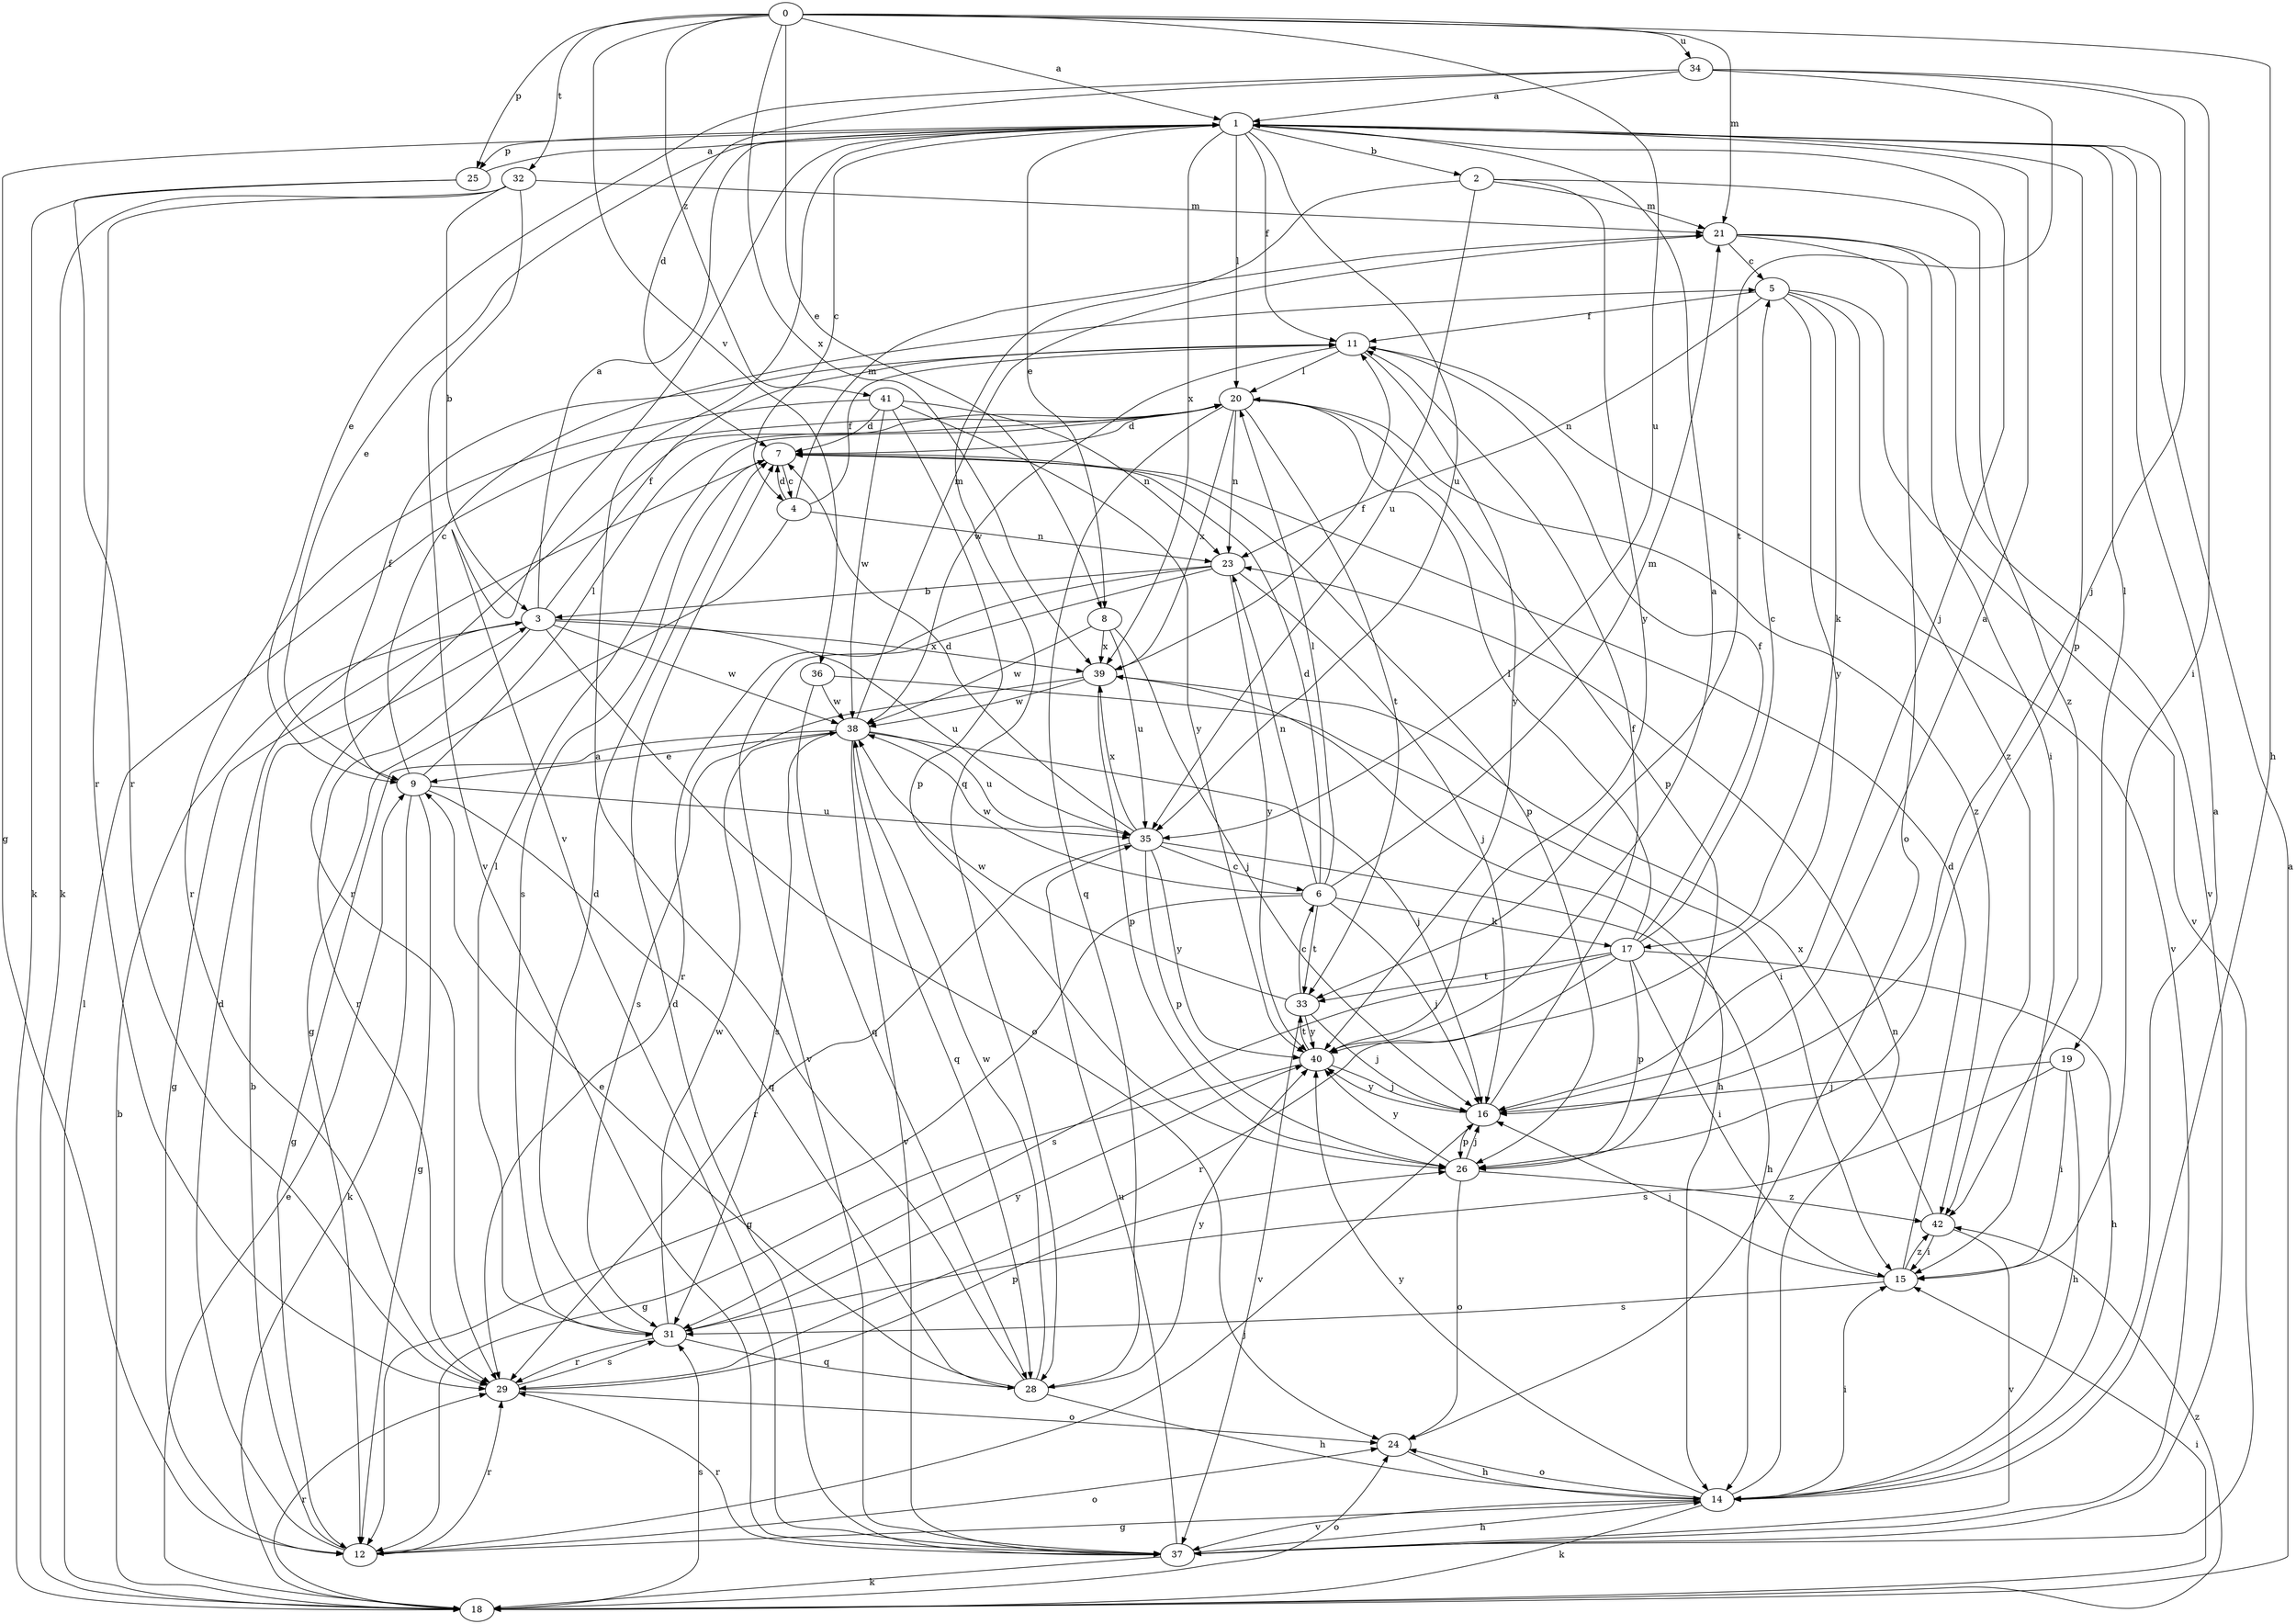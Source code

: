 strict digraph  {
0;
1;
2;
3;
4;
5;
6;
7;
8;
9;
11;
12;
14;
15;
16;
17;
18;
19;
20;
21;
23;
24;
25;
26;
28;
29;
31;
32;
33;
34;
35;
36;
37;
38;
39;
40;
41;
42;
0 -> 1  [label=a];
0 -> 8  [label=e];
0 -> 14  [label=h];
0 -> 21  [label=m];
0 -> 25  [label=p];
0 -> 32  [label=t];
0 -> 34  [label=u];
0 -> 35  [label=u];
0 -> 36  [label=v];
0 -> 39  [label=x];
0 -> 41  [label=z];
1 -> 2  [label=b];
1 -> 4  [label=c];
1 -> 8  [label=e];
1 -> 9  [label=e];
1 -> 11  [label=f];
1 -> 12  [label=g];
1 -> 16  [label=j];
1 -> 19  [label=l];
1 -> 20  [label=l];
1 -> 25  [label=p];
1 -> 26  [label=p];
1 -> 35  [label=u];
1 -> 37  [label=v];
1 -> 39  [label=x];
2 -> 21  [label=m];
2 -> 28  [label=q];
2 -> 35  [label=u];
2 -> 40  [label=y];
2 -> 42  [label=z];
3 -> 1  [label=a];
3 -> 11  [label=f];
3 -> 12  [label=g];
3 -> 24  [label=o];
3 -> 29  [label=r];
3 -> 35  [label=u];
3 -> 38  [label=w];
3 -> 39  [label=x];
4 -> 7  [label=d];
4 -> 11  [label=f];
4 -> 12  [label=g];
4 -> 21  [label=m];
4 -> 23  [label=n];
5 -> 11  [label=f];
5 -> 17  [label=k];
5 -> 23  [label=n];
5 -> 37  [label=v];
5 -> 40  [label=y];
5 -> 42  [label=z];
6 -> 7  [label=d];
6 -> 12  [label=g];
6 -> 16  [label=j];
6 -> 17  [label=k];
6 -> 20  [label=l];
6 -> 21  [label=m];
6 -> 23  [label=n];
6 -> 33  [label=t];
6 -> 38  [label=w];
7 -> 4  [label=c];
7 -> 26  [label=p];
7 -> 31  [label=s];
8 -> 16  [label=j];
8 -> 35  [label=u];
8 -> 38  [label=w];
8 -> 39  [label=x];
9 -> 5  [label=c];
9 -> 11  [label=f];
9 -> 12  [label=g];
9 -> 18  [label=k];
9 -> 20  [label=l];
9 -> 28  [label=q];
9 -> 35  [label=u];
11 -> 20  [label=l];
11 -> 37  [label=v];
11 -> 38  [label=w];
11 -> 40  [label=y];
12 -> 3  [label=b];
12 -> 7  [label=d];
12 -> 16  [label=j];
12 -> 24  [label=o];
12 -> 29  [label=r];
14 -> 1  [label=a];
14 -> 12  [label=g];
14 -> 15  [label=i];
14 -> 18  [label=k];
14 -> 23  [label=n];
14 -> 24  [label=o];
14 -> 37  [label=v];
14 -> 40  [label=y];
15 -> 7  [label=d];
15 -> 16  [label=j];
15 -> 31  [label=s];
15 -> 42  [label=z];
16 -> 1  [label=a];
16 -> 11  [label=f];
16 -> 26  [label=p];
16 -> 40  [label=y];
17 -> 5  [label=c];
17 -> 11  [label=f];
17 -> 14  [label=h];
17 -> 15  [label=i];
17 -> 20  [label=l];
17 -> 26  [label=p];
17 -> 29  [label=r];
17 -> 31  [label=s];
17 -> 33  [label=t];
18 -> 1  [label=a];
18 -> 3  [label=b];
18 -> 9  [label=e];
18 -> 15  [label=i];
18 -> 20  [label=l];
18 -> 24  [label=o];
18 -> 29  [label=r];
18 -> 31  [label=s];
18 -> 42  [label=z];
19 -> 14  [label=h];
19 -> 15  [label=i];
19 -> 16  [label=j];
19 -> 31  [label=s];
20 -> 7  [label=d];
20 -> 23  [label=n];
20 -> 26  [label=p];
20 -> 28  [label=q];
20 -> 29  [label=r];
20 -> 33  [label=t];
20 -> 39  [label=x];
20 -> 42  [label=z];
21 -> 5  [label=c];
21 -> 15  [label=i];
21 -> 24  [label=o];
21 -> 37  [label=v];
23 -> 3  [label=b];
23 -> 16  [label=j];
23 -> 29  [label=r];
23 -> 37  [label=v];
23 -> 40  [label=y];
24 -> 14  [label=h];
25 -> 1  [label=a];
25 -> 18  [label=k];
25 -> 29  [label=r];
26 -> 16  [label=j];
26 -> 24  [label=o];
26 -> 40  [label=y];
26 -> 42  [label=z];
28 -> 1  [label=a];
28 -> 9  [label=e];
28 -> 14  [label=h];
28 -> 38  [label=w];
28 -> 40  [label=y];
29 -> 24  [label=o];
29 -> 26  [label=p];
29 -> 31  [label=s];
31 -> 7  [label=d];
31 -> 20  [label=l];
31 -> 28  [label=q];
31 -> 29  [label=r];
31 -> 38  [label=w];
31 -> 40  [label=y];
32 -> 3  [label=b];
32 -> 18  [label=k];
32 -> 21  [label=m];
32 -> 29  [label=r];
32 -> 37  [label=v];
33 -> 6  [label=c];
33 -> 16  [label=j];
33 -> 37  [label=v];
33 -> 38  [label=w];
33 -> 40  [label=y];
34 -> 1  [label=a];
34 -> 7  [label=d];
34 -> 9  [label=e];
34 -> 15  [label=i];
34 -> 16  [label=j];
34 -> 33  [label=t];
35 -> 6  [label=c];
35 -> 7  [label=d];
35 -> 14  [label=h];
35 -> 26  [label=p];
35 -> 29  [label=r];
35 -> 39  [label=x];
35 -> 40  [label=y];
36 -> 15  [label=i];
36 -> 28  [label=q];
36 -> 38  [label=w];
37 -> 7  [label=d];
37 -> 14  [label=h];
37 -> 18  [label=k];
37 -> 29  [label=r];
37 -> 35  [label=u];
38 -> 9  [label=e];
38 -> 12  [label=g];
38 -> 16  [label=j];
38 -> 21  [label=m];
38 -> 28  [label=q];
38 -> 31  [label=s];
38 -> 35  [label=u];
38 -> 37  [label=v];
39 -> 11  [label=f];
39 -> 14  [label=h];
39 -> 26  [label=p];
39 -> 31  [label=s];
39 -> 38  [label=w];
40 -> 1  [label=a];
40 -> 12  [label=g];
40 -> 16  [label=j];
40 -> 33  [label=t];
41 -> 7  [label=d];
41 -> 23  [label=n];
41 -> 26  [label=p];
41 -> 29  [label=r];
41 -> 38  [label=w];
41 -> 40  [label=y];
42 -> 15  [label=i];
42 -> 37  [label=v];
42 -> 39  [label=x];
}
